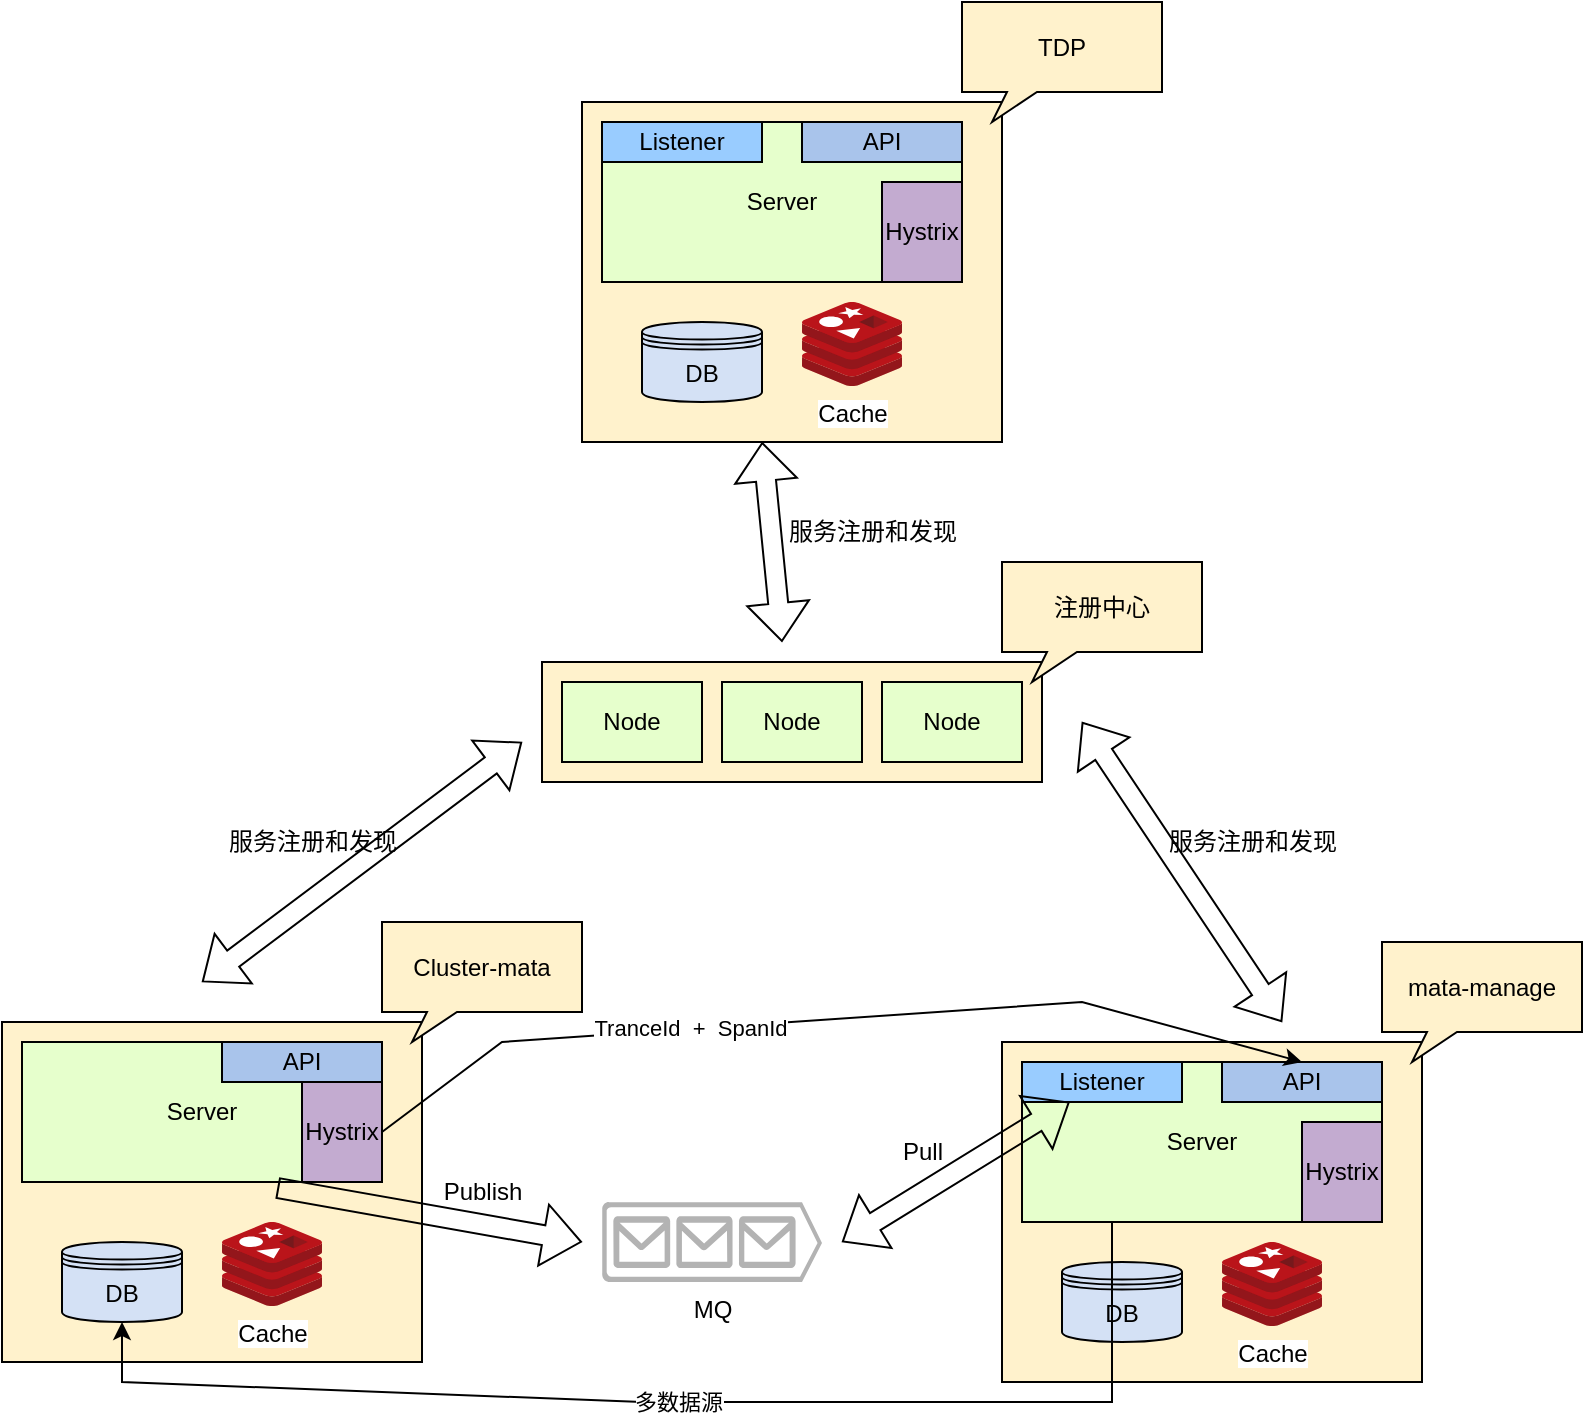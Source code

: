 <mxfile version="21.1.4" type="github">
  <diagram name="第 1 页" id="EC7GU5xyf1cb4WEY5NC5">
    <mxGraphModel dx="1562" dy="1246" grid="0" gridSize="10" guides="1" tooltips="1" connect="1" arrows="1" fold="1" page="0" pageScale="1" pageWidth="827" pageHeight="1169" math="0" shadow="0">
      <root>
        <mxCell id="0" />
        <mxCell id="1" parent="0" />
        <mxCell id="8vvlpi85Z5y5kboJsnVH-1" value="" style="rounded=0;whiteSpace=wrap;html=1;fillColor=#FFF2CC;" vertex="1" parent="1">
          <mxGeometry x="50" y="460" width="210" height="170" as="geometry" />
        </mxCell>
        <mxCell id="8vvlpi85Z5y5kboJsnVH-2" value="Server" style="rounded=0;whiteSpace=wrap;html=1;fillColor=#E6FFCC;" vertex="1" parent="1">
          <mxGeometry x="60" y="470" width="180" height="70" as="geometry" />
        </mxCell>
        <mxCell id="8vvlpi85Z5y5kboJsnVH-3" value="Hystrix" style="rounded=0;whiteSpace=wrap;html=1;fillColor=#C3ABD0;" vertex="1" parent="1">
          <mxGeometry x="200" y="490" width="40" height="50" as="geometry" />
        </mxCell>
        <mxCell id="8vvlpi85Z5y5kboJsnVH-4" value="API" style="rounded=0;whiteSpace=wrap;html=1;fillColor=#A9C4EB;" vertex="1" parent="1">
          <mxGeometry x="160" y="470" width="80" height="20" as="geometry" />
        </mxCell>
        <mxCell id="8vvlpi85Z5y5kboJsnVH-7" value="DB" style="shape=datastore;whiteSpace=wrap;html=1;fillColor=#D4E1F5;" vertex="1" parent="1">
          <mxGeometry x="80" y="570" width="60" height="40" as="geometry" />
        </mxCell>
        <mxCell id="8vvlpi85Z5y5kboJsnVH-8" value="Cache" style="image;sketch=0;aspect=fixed;html=1;points=[];align=center;fontSize=12;image=img/lib/mscae/Cache_Redis_Product.svg;" vertex="1" parent="1">
          <mxGeometry x="160" y="560" width="50" height="42" as="geometry" />
        </mxCell>
        <mxCell id="8vvlpi85Z5y5kboJsnVH-9" value="Cluster-mata" style="whiteSpace=wrap;html=1;shape=mxgraph.basic.rectCallout;dx=30;dy=15;boundedLbl=1;fillColor=#FFF2CC;" vertex="1" parent="1">
          <mxGeometry x="240" y="410" width="100" height="60" as="geometry" />
        </mxCell>
        <mxCell id="8vvlpi85Z5y5kboJsnVH-10" value="" style="rounded=0;whiteSpace=wrap;html=1;fillColor=#FFF2CC;" vertex="1" parent="1">
          <mxGeometry x="550" y="470" width="210" height="170" as="geometry" />
        </mxCell>
        <mxCell id="8vvlpi85Z5y5kboJsnVH-11" value="Server" style="rounded=0;whiteSpace=wrap;html=1;fillColor=#E6FFCC;" vertex="1" parent="1">
          <mxGeometry x="560" y="480" width="180" height="80" as="geometry" />
        </mxCell>
        <mxCell id="8vvlpi85Z5y5kboJsnVH-12" value="Hystrix" style="rounded=0;whiteSpace=wrap;html=1;fillColor=#C3ABD0;" vertex="1" parent="1">
          <mxGeometry x="700" y="510" width="40" height="50" as="geometry" />
        </mxCell>
        <mxCell id="8vvlpi85Z5y5kboJsnVH-13" value="API" style="rounded=0;whiteSpace=wrap;html=1;fillColor=#A9C4EB;" vertex="1" parent="1">
          <mxGeometry x="660" y="480" width="80" height="20" as="geometry" />
        </mxCell>
        <mxCell id="8vvlpi85Z5y5kboJsnVH-14" value="Listener" style="rounded=0;whiteSpace=wrap;html=1;fillColor=#99CCFF;" vertex="1" parent="1">
          <mxGeometry x="560" y="480" width="80" height="20" as="geometry" />
        </mxCell>
        <mxCell id="8vvlpi85Z5y5kboJsnVH-15" value="DB" style="shape=datastore;whiteSpace=wrap;html=1;fillColor=#D4E1F5;" vertex="1" parent="1">
          <mxGeometry x="580" y="580" width="60" height="40" as="geometry" />
        </mxCell>
        <mxCell id="8vvlpi85Z5y5kboJsnVH-16" value="Cache" style="image;sketch=0;aspect=fixed;html=1;points=[];align=center;fontSize=12;image=img/lib/mscae/Cache_Redis_Product.svg;" vertex="1" parent="1">
          <mxGeometry x="660" y="570" width="50" height="42" as="geometry" />
        </mxCell>
        <mxCell id="8vvlpi85Z5y5kboJsnVH-17" value="mata-manage" style="whiteSpace=wrap;html=1;shape=mxgraph.basic.rectCallout;dx=30;dy=15;boundedLbl=1;fillColor=#FFF2CC;" vertex="1" parent="1">
          <mxGeometry x="740" y="420" width="100" height="60" as="geometry" />
        </mxCell>
        <mxCell id="8vvlpi85Z5y5kboJsnVH-18" value="" style="rounded=0;whiteSpace=wrap;html=1;fillColor=#FFF2CC;" vertex="1" parent="1">
          <mxGeometry x="340" width="210" height="170" as="geometry" />
        </mxCell>
        <mxCell id="8vvlpi85Z5y5kboJsnVH-19" value="Server" style="rounded=0;whiteSpace=wrap;html=1;fillColor=#E6FFCC;" vertex="1" parent="1">
          <mxGeometry x="350" y="10" width="180" height="80" as="geometry" />
        </mxCell>
        <mxCell id="8vvlpi85Z5y5kboJsnVH-20" value="Hystrix" style="rounded=0;whiteSpace=wrap;html=1;fillColor=#C3ABD0;" vertex="1" parent="1">
          <mxGeometry x="490" y="40" width="40" height="50" as="geometry" />
        </mxCell>
        <mxCell id="8vvlpi85Z5y5kboJsnVH-21" value="API" style="rounded=0;whiteSpace=wrap;html=1;fillColor=#A9C4EB;" vertex="1" parent="1">
          <mxGeometry x="450" y="10" width="80" height="20" as="geometry" />
        </mxCell>
        <mxCell id="8vvlpi85Z5y5kboJsnVH-22" value="Listener" style="rounded=0;whiteSpace=wrap;html=1;fillColor=#99CCFF;" vertex="1" parent="1">
          <mxGeometry x="350" y="10" width="80" height="20" as="geometry" />
        </mxCell>
        <mxCell id="8vvlpi85Z5y5kboJsnVH-23" value="DB" style="shape=datastore;whiteSpace=wrap;html=1;fillColor=#D4E1F5;" vertex="1" parent="1">
          <mxGeometry x="370" y="110" width="60" height="40" as="geometry" />
        </mxCell>
        <mxCell id="8vvlpi85Z5y5kboJsnVH-24" value="Cache" style="image;sketch=0;aspect=fixed;html=1;points=[];align=center;fontSize=12;image=img/lib/mscae/Cache_Redis_Product.svg;" vertex="1" parent="1">
          <mxGeometry x="450" y="100" width="50" height="42" as="geometry" />
        </mxCell>
        <mxCell id="8vvlpi85Z5y5kboJsnVH-25" value="TDP" style="whiteSpace=wrap;html=1;shape=mxgraph.basic.rectCallout;dx=30;dy=15;boundedLbl=1;fillColor=#FFF2CC;" vertex="1" parent="1">
          <mxGeometry x="530" y="-50" width="100" height="60" as="geometry" />
        </mxCell>
        <mxCell id="8vvlpi85Z5y5kboJsnVH-26" value="" style="rounded=0;whiteSpace=wrap;html=1;fillColor=#FFF2CC;" vertex="1" parent="1">
          <mxGeometry x="320" y="280" width="250" height="60" as="geometry" />
        </mxCell>
        <mxCell id="8vvlpi85Z5y5kboJsnVH-27" value="Node" style="rounded=0;whiteSpace=wrap;html=1;fillColor=#E6FFCC;" vertex="1" parent="1">
          <mxGeometry x="330" y="290" width="70" height="40" as="geometry" />
        </mxCell>
        <mxCell id="8vvlpi85Z5y5kboJsnVH-29" value="Node" style="rounded=0;whiteSpace=wrap;html=1;fillColor=#E6FFCC;" vertex="1" parent="1">
          <mxGeometry x="410" y="290" width="70" height="40" as="geometry" />
        </mxCell>
        <mxCell id="8vvlpi85Z5y5kboJsnVH-30" value="Node" style="rounded=0;whiteSpace=wrap;html=1;fillColor=#E6FFCC;" vertex="1" parent="1">
          <mxGeometry x="490" y="290" width="70" height="40" as="geometry" />
        </mxCell>
        <mxCell id="8vvlpi85Z5y5kboJsnVH-31" value="注册中心" style="whiteSpace=wrap;html=1;shape=mxgraph.basic.rectCallout;dx=30;dy=15;boundedLbl=1;fillColor=#FFF2CC;" vertex="1" parent="1">
          <mxGeometry x="550" y="230" width="100" height="60" as="geometry" />
        </mxCell>
        <mxCell id="8vvlpi85Z5y5kboJsnVH-32" value="" style="shape=flexArrow;endArrow=classic;startArrow=classic;html=1;rounded=0;" edge="1" parent="1">
          <mxGeometry width="100" height="100" relative="1" as="geometry">
            <mxPoint x="150" y="440" as="sourcePoint" />
            <mxPoint x="310" y="320" as="targetPoint" />
          </mxGeometry>
        </mxCell>
        <mxCell id="8vvlpi85Z5y5kboJsnVH-33" value="服务注册和发现" style="text;html=1;align=center;verticalAlign=middle;resizable=0;points=[];autosize=1;strokeColor=none;fillColor=none;" vertex="1" parent="1">
          <mxGeometry x="150" y="355" width="110" height="30" as="geometry" />
        </mxCell>
        <mxCell id="8vvlpi85Z5y5kboJsnVH-34" value="" style="shape=flexArrow;endArrow=classic;startArrow=classic;html=1;rounded=0;" edge="1" parent="1">
          <mxGeometry width="100" height="100" relative="1" as="geometry">
            <mxPoint x="690" y="460" as="sourcePoint" />
            <mxPoint x="590" y="310" as="targetPoint" />
          </mxGeometry>
        </mxCell>
        <mxCell id="8vvlpi85Z5y5kboJsnVH-35" value="服务注册和发现" style="text;html=1;align=center;verticalAlign=middle;resizable=0;points=[];autosize=1;strokeColor=none;fillColor=none;" vertex="1" parent="1">
          <mxGeometry x="620" y="355" width="110" height="30" as="geometry" />
        </mxCell>
        <mxCell id="8vvlpi85Z5y5kboJsnVH-36" value="" style="shape=flexArrow;endArrow=classic;startArrow=classic;html=1;rounded=0;entryX=0.429;entryY=1;entryDx=0;entryDy=0;entryPerimeter=0;" edge="1" parent="1" target="8vvlpi85Z5y5kboJsnVH-18">
          <mxGeometry width="100" height="100" relative="1" as="geometry">
            <mxPoint x="440" y="270" as="sourcePoint" />
            <mxPoint x="600" y="320" as="targetPoint" />
          </mxGeometry>
        </mxCell>
        <mxCell id="8vvlpi85Z5y5kboJsnVH-37" value="服务注册和发现" style="text;html=1;align=center;verticalAlign=middle;resizable=0;points=[];autosize=1;strokeColor=none;fillColor=none;" vertex="1" parent="1">
          <mxGeometry x="430" y="200" width="110" height="30" as="geometry" />
        </mxCell>
        <mxCell id="8vvlpi85Z5y5kboJsnVH-38" value="MQ" style="verticalLabelPosition=bottom;html=1;verticalAlign=top;align=center;strokeColor=none;fillColor=#B3B3B3;shape=mxgraph.azure.queue_generic;pointerEvents=1;" vertex="1" parent="1">
          <mxGeometry x="350" y="550" width="110" height="40" as="geometry" />
        </mxCell>
        <mxCell id="8vvlpi85Z5y5kboJsnVH-39" value="" style="shape=flexArrow;endArrow=classic;html=1;rounded=0;exitX=0.709;exitY=1.043;exitDx=0;exitDy=0;exitPerimeter=0;" edge="1" parent="1" source="8vvlpi85Z5y5kboJsnVH-2">
          <mxGeometry width="50" height="50" relative="1" as="geometry">
            <mxPoint x="150" y="650" as="sourcePoint" />
            <mxPoint x="340" y="570" as="targetPoint" />
          </mxGeometry>
        </mxCell>
        <mxCell id="8vvlpi85Z5y5kboJsnVH-40" value="Publish" style="text;html=1;align=center;verticalAlign=middle;resizable=0;points=[];autosize=1;strokeColor=none;fillColor=none;" vertex="1" parent="1">
          <mxGeometry x="260" y="530" width="60" height="30" as="geometry" />
        </mxCell>
        <mxCell id="8vvlpi85Z5y5kboJsnVH-41" value="" style="shape=flexArrow;endArrow=classic;startArrow=classic;html=1;rounded=0;" edge="1" parent="1" target="8vvlpi85Z5y5kboJsnVH-14">
          <mxGeometry width="100" height="100" relative="1" as="geometry">
            <mxPoint x="470" y="570" as="sourcePoint" />
            <mxPoint x="460" y="300" as="targetPoint" />
          </mxGeometry>
        </mxCell>
        <mxCell id="8vvlpi85Z5y5kboJsnVH-42" value="Pull" style="text;html=1;align=center;verticalAlign=middle;resizable=0;points=[];autosize=1;strokeColor=none;fillColor=none;" vertex="1" parent="1">
          <mxGeometry x="490" y="510" width="40" height="30" as="geometry" />
        </mxCell>
        <mxCell id="8vvlpi85Z5y5kboJsnVH-43" value="" style="endArrow=classic;html=1;rounded=0;exitX=1;exitY=0.5;exitDx=0;exitDy=0;entryX=0.5;entryY=0;entryDx=0;entryDy=0;" edge="1" parent="1" source="8vvlpi85Z5y5kboJsnVH-3" target="8vvlpi85Z5y5kboJsnVH-13">
          <mxGeometry width="50" height="50" relative="1" as="geometry">
            <mxPoint x="390" y="380" as="sourcePoint" />
            <mxPoint x="440" y="330" as="targetPoint" />
            <Array as="points">
              <mxPoint x="300" y="470" />
              <mxPoint x="590" y="450" />
            </Array>
          </mxGeometry>
        </mxCell>
        <mxCell id="8vvlpi85Z5y5kboJsnVH-44" value="TranceId&amp;nbsp; +&amp;nbsp; SpanId" style="edgeLabel;html=1;align=center;verticalAlign=middle;resizable=0;points=[];" vertex="1" connectable="0" parent="8vvlpi85Z5y5kboJsnVH-43">
          <mxGeometry x="-0.295" y="1" relative="1" as="geometry">
            <mxPoint as="offset" />
          </mxGeometry>
        </mxCell>
        <mxCell id="8vvlpi85Z5y5kboJsnVH-45" value="多数据源" style="endArrow=classic;html=1;rounded=0;exitX=0.25;exitY=1;exitDx=0;exitDy=0;entryX=0.5;entryY=1;entryDx=0;entryDy=0;" edge="1" parent="1" source="8vvlpi85Z5y5kboJsnVH-11" target="8vvlpi85Z5y5kboJsnVH-7">
          <mxGeometry width="50" height="50" relative="1" as="geometry">
            <mxPoint x="390" y="380" as="sourcePoint" />
            <mxPoint x="440" y="330" as="targetPoint" />
            <Array as="points">
              <mxPoint x="605" y="650" />
              <mxPoint x="370" y="650" />
              <mxPoint x="110" y="640" />
            </Array>
          </mxGeometry>
        </mxCell>
      </root>
    </mxGraphModel>
  </diagram>
</mxfile>
